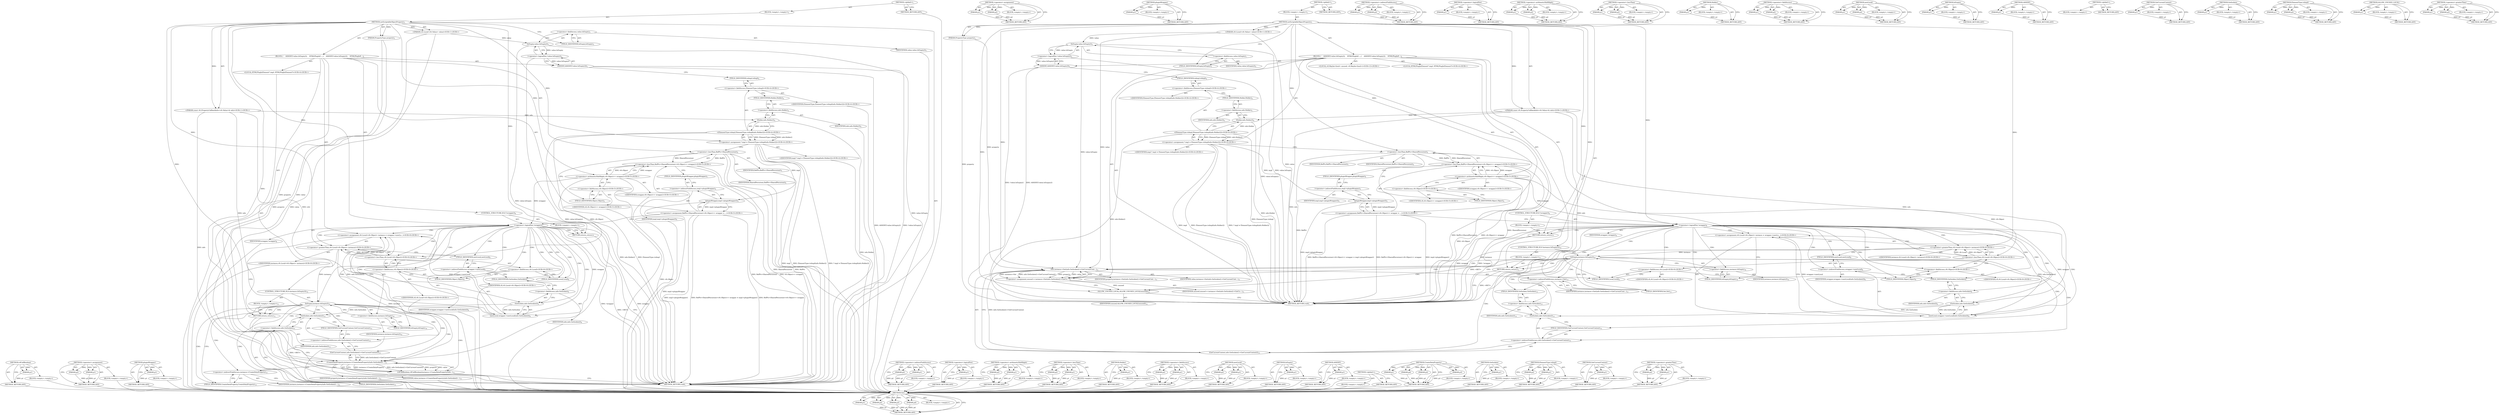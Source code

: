 digraph "&lt;operator&gt;.greaterThan" {
vulnerable_181 [label=<(METHOD,Set)>];
vulnerable_182 [label=<(PARAM,p1)>];
vulnerable_183 [label=<(PARAM,p2)>];
vulnerable_184 [label=<(PARAM,p3)>];
vulnerable_185 [label=<(PARAM,p4)>];
vulnerable_186 [label=<(BLOCK,&lt;empty&gt;,&lt;empty&gt;)>];
vulnerable_187 [label=<(METHOD_RETURN,ANY)>];
vulnerable_134 [label=<(METHOD,&lt;operator&gt;.assignment)>];
vulnerable_135 [label=<(PARAM,p1)>];
vulnerable_136 [label=<(PARAM,p2)>];
vulnerable_137 [label=<(BLOCK,&lt;empty&gt;,&lt;empty&gt;)>];
vulnerable_138 [label=<(METHOD_RETURN,ANY)>];
vulnerable_158 [label=<(METHOD,pluginWrapper)>];
vulnerable_159 [label=<(PARAM,p1)>];
vulnerable_160 [label=<(BLOCK,&lt;empty&gt;,&lt;empty&gt;)>];
vulnerable_161 [label=<(METHOD_RETURN,ANY)>];
vulnerable_6 [label=<(METHOD,&lt;global&gt;)<SUB>1</SUB>>];
vulnerable_7 [label=<(BLOCK,&lt;empty&gt;,&lt;empty&gt;)<SUB>1</SUB>>];
vulnerable_8 [label=<(METHOD,setScriptableObjectProperty)<SUB>1</SUB>>];
vulnerable_9 [label=<(PARAM,PropertyType property)<SUB>1</SUB>>];
vulnerable_10 [label="<(PARAM,v8::Local&lt;v8::Value&gt; value)<SUB>1</SUB>>"];
vulnerable_11 [label="<(PARAM,const v8::PropertyCallbackInfo&lt;v8::Value&gt;&amp; info)<SUB>1</SUB>>"];
vulnerable_12 [label=<(BLOCK,{
    ASSERT(!value.IsEmpty());
    HTMLPlugInE...,{
    ASSERT(!value.IsEmpty());
    HTMLPlugInE...)<SUB>2</SUB>>];
vulnerable_13 [label=<(ASSERT,ASSERT(!value.IsEmpty()))<SUB>3</SUB>>];
vulnerable_14 [label=<(&lt;operator&gt;.logicalNot,!value.IsEmpty())<SUB>3</SUB>>];
vulnerable_15 [label=<(IsEmpty,value.IsEmpty())<SUB>3</SUB>>];
vulnerable_16 [label=<(&lt;operator&gt;.fieldAccess,value.IsEmpty)<SUB>3</SUB>>];
vulnerable_17 [label=<(IDENTIFIER,value,value.IsEmpty())<SUB>3</SUB>>];
vulnerable_18 [label=<(FIELD_IDENTIFIER,IsEmpty,IsEmpty)<SUB>3</SUB>>];
vulnerable_19 [label="<(LOCAL,HTMLPlugInElement* impl: HTMLPlugInElement*)<SUB>4</SUB>>"];
vulnerable_20 [label="<(&lt;operator&gt;.assignment,* impl = ElementType::toImpl(info.Holder()))<SUB>4</SUB>>"];
vulnerable_21 [label="<(IDENTIFIER,impl,* impl = ElementType::toImpl(info.Holder()))<SUB>4</SUB>>"];
vulnerable_22 [label="<(ElementType.toImpl,ElementType::toImpl(info.Holder()))<SUB>4</SUB>>"];
vulnerable_23 [label="<(&lt;operator&gt;.fieldAccess,ElementType::toImpl)<SUB>4</SUB>>"];
vulnerable_24 [label="<(IDENTIFIER,ElementType,ElementType::toImpl(info.Holder()))<SUB>4</SUB>>"];
vulnerable_25 [label=<(FIELD_IDENTIFIER,toImpl,toImpl)<SUB>4</SUB>>];
vulnerable_26 [label=<(Holder,info.Holder())<SUB>4</SUB>>];
vulnerable_27 [label=<(&lt;operator&gt;.fieldAccess,info.Holder)<SUB>4</SUB>>];
vulnerable_28 [label=<(IDENTIFIER,info,info.Holder())<SUB>4</SUB>>];
vulnerable_29 [label=<(FIELD_IDENTIFIER,Holder,Holder)<SUB>4</SUB>>];
vulnerable_30 [label="<(&lt;operator&gt;.assignment,RefPtr&lt;SharedPersistent&lt;v8::Object&gt;&gt; wrapper = ...)<SUB>5</SUB>>"];
vulnerable_31 [label="<(&lt;operator&gt;.lessThan,RefPtr&lt;SharedPersistent&lt;v8::Object&gt;&gt; wrapper)<SUB>5</SUB>>"];
vulnerable_32 [label=<(&lt;operator&gt;.lessThan,RefPtr&lt;SharedPersistent)<SUB>5</SUB>>];
vulnerable_33 [label=<(IDENTIFIER,RefPtr,RefPtr&lt;SharedPersistent)<SUB>5</SUB>>];
vulnerable_34 [label=<(IDENTIFIER,SharedPersistent,RefPtr&lt;SharedPersistent)<SUB>5</SUB>>];
vulnerable_35 [label="<(&lt;operator&gt;.arithmeticShiftRight,v8::Object&gt;&gt; wrapper)<SUB>5</SUB>>"];
vulnerable_36 [label="<(&lt;operator&gt;.fieldAccess,v8::Object)<SUB>5</SUB>>"];
vulnerable_37 [label="<(IDENTIFIER,v8,v8::Object&gt;&gt; wrapper)<SUB>5</SUB>>"];
vulnerable_38 [label=<(FIELD_IDENTIFIER,Object,Object)<SUB>5</SUB>>];
vulnerable_39 [label="<(IDENTIFIER,wrapper,v8::Object&gt;&gt; wrapper)<SUB>5</SUB>>"];
vulnerable_40 [label=<(pluginWrapper,impl-&gt;pluginWrapper())<SUB>5</SUB>>];
vulnerable_41 [label=<(&lt;operator&gt;.indirectFieldAccess,impl-&gt;pluginWrapper)<SUB>5</SUB>>];
vulnerable_42 [label=<(IDENTIFIER,impl,impl-&gt;pluginWrapper())<SUB>5</SUB>>];
vulnerable_43 [label=<(FIELD_IDENTIFIER,pluginWrapper,pluginWrapper)<SUB>5</SUB>>];
vulnerable_44 [label=<(CONTROL_STRUCTURE,IF,if (!wrapper))<SUB>6</SUB>>];
vulnerable_45 [label=<(&lt;operator&gt;.logicalNot,!wrapper)<SUB>6</SUB>>];
vulnerable_46 [label=<(IDENTIFIER,wrapper,!wrapper)<SUB>6</SUB>>];
vulnerable_47 [label=<(BLOCK,&lt;empty&gt;,&lt;empty&gt;)<SUB>7</SUB>>];
vulnerable_48 [label=<(RETURN,return;,return;)<SUB>7</SUB>>];
vulnerable_49 [label="<(&lt;operator&gt;.assignment,v8::Local&lt;v8::Object&gt; instance = wrapper-&gt;newLo...)<SUB>9</SUB>>"];
vulnerable_50 [label="<(&lt;operator&gt;.greaterThan,v8::Local&lt;v8::Object&gt; instance)<SUB>9</SUB>>"];
vulnerable_51 [label="<(&lt;operator&gt;.lessThan,v8::Local&lt;v8::Object)<SUB>9</SUB>>"];
vulnerable_52 [label="<(&lt;operator&gt;.fieldAccess,v8::Local)<SUB>9</SUB>>"];
vulnerable_53 [label="<(IDENTIFIER,v8,v8::Local&lt;v8::Object)<SUB>9</SUB>>"];
vulnerable_54 [label=<(FIELD_IDENTIFIER,Local,Local)<SUB>9</SUB>>];
vulnerable_55 [label="<(&lt;operator&gt;.fieldAccess,v8::Object)<SUB>9</SUB>>"];
vulnerable_56 [label="<(IDENTIFIER,v8,v8::Local&lt;v8::Object)<SUB>9</SUB>>"];
vulnerable_57 [label=<(FIELD_IDENTIFIER,Object,Object)<SUB>9</SUB>>];
vulnerable_58 [label="<(IDENTIFIER,instance,v8::Local&lt;v8::Object&gt; instance)<SUB>9</SUB>>"];
vulnerable_59 [label=<(newLocal,wrapper-&gt;newLocal(info.GetIsolate()))<SUB>9</SUB>>];
vulnerable_60 [label=<(&lt;operator&gt;.indirectFieldAccess,wrapper-&gt;newLocal)<SUB>9</SUB>>];
vulnerable_61 [label=<(IDENTIFIER,wrapper,wrapper-&gt;newLocal(info.GetIsolate()))<SUB>9</SUB>>];
vulnerable_62 [label=<(FIELD_IDENTIFIER,newLocal,newLocal)<SUB>9</SUB>>];
vulnerable_63 [label=<(GetIsolate,info.GetIsolate())<SUB>9</SUB>>];
vulnerable_64 [label=<(&lt;operator&gt;.fieldAccess,info.GetIsolate)<SUB>9</SUB>>];
vulnerable_65 [label=<(IDENTIFIER,info,info.GetIsolate())<SUB>9</SUB>>];
vulnerable_66 [label=<(FIELD_IDENTIFIER,GetIsolate,GetIsolate)<SUB>9</SUB>>];
vulnerable_67 [label=<(CONTROL_STRUCTURE,IF,if (instance.IsEmpty()))<SUB>10</SUB>>];
vulnerable_68 [label=<(IsEmpty,instance.IsEmpty())<SUB>10</SUB>>];
vulnerable_69 [label=<(&lt;operator&gt;.fieldAccess,instance.IsEmpty)<SUB>10</SUB>>];
vulnerable_70 [label=<(IDENTIFIER,instance,instance.IsEmpty())<SUB>10</SUB>>];
vulnerable_71 [label=<(FIELD_IDENTIFIER,IsEmpty,IsEmpty)<SUB>10</SUB>>];
vulnerable_72 [label=<(BLOCK,&lt;empty&gt;,&lt;empty&gt;)<SUB>11</SUB>>];
vulnerable_73 [label=<(RETURN,return;,return;)<SUB>11</SUB>>];
vulnerable_74 [label="<(LOCAL,v8.Maybe&lt;bool&gt; unused: v8.Maybe&lt;bool&gt;)<SUB>13</SUB>>"];
vulnerable_75 [label=<(&lt;operator&gt;.assignment,unused = instance-&gt;Set(info.GetIsolate()-&gt;GetCu...)<SUB>13</SUB>>];
vulnerable_76 [label=<(IDENTIFIER,unused,unused = instance-&gt;Set(info.GetIsolate()-&gt;GetCu...)<SUB>13</SUB>>];
vulnerable_77 [label=<(Set,instance-&gt;Set(info.GetIsolate()-&gt;GetCurrentCont...)<SUB>13</SUB>>];
vulnerable_78 [label=<(&lt;operator&gt;.indirectFieldAccess,instance-&gt;Set)<SUB>13</SUB>>];
vulnerable_79 [label=<(IDENTIFIER,instance,instance-&gt;Set(info.GetIsolate()-&gt;GetCurrentCont...)<SUB>13</SUB>>];
vulnerable_80 [label=<(FIELD_IDENTIFIER,Set,Set)<SUB>13</SUB>>];
vulnerable_81 [label=<(GetCurrentContext,info.GetIsolate()-&gt;GetCurrentContext())<SUB>13</SUB>>];
vulnerable_82 [label=<(&lt;operator&gt;.indirectFieldAccess,info.GetIsolate()-&gt;GetCurrentContext)<SUB>13</SUB>>];
vulnerable_83 [label=<(GetIsolate,info.GetIsolate())<SUB>13</SUB>>];
vulnerable_84 [label=<(&lt;operator&gt;.fieldAccess,info.GetIsolate)<SUB>13</SUB>>];
vulnerable_85 [label=<(IDENTIFIER,info,info.GetIsolate())<SUB>13</SUB>>];
vulnerable_86 [label=<(FIELD_IDENTIFIER,GetIsolate,GetIsolate)<SUB>13</SUB>>];
vulnerable_87 [label=<(FIELD_IDENTIFIER,GetCurrentContext,GetCurrentContext)<SUB>13</SUB>>];
vulnerable_88 [label=<(IDENTIFIER,property,instance-&gt;Set(info.GetIsolate()-&gt;GetCurrentCont...)<SUB>13</SUB>>];
vulnerable_89 [label=<(IDENTIFIER,value,instance-&gt;Set(info.GetIsolate()-&gt;GetCurrentCont...)<SUB>13</SUB>>];
vulnerable_90 [label=<(ALLOW_UNUSED_LOCAL,ALLOW_UNUSED_LOCAL(unused))<SUB>14</SUB>>];
vulnerable_91 [label=<(IDENTIFIER,unused,ALLOW_UNUSED_LOCAL(unused))<SUB>14</SUB>>];
vulnerable_92 [label=<(METHOD_RETURN,void)<SUB>1</SUB>>];
vulnerable_94 [label=<(METHOD_RETURN,ANY)<SUB>1</SUB>>];
vulnerable_162 [label=<(METHOD,&lt;operator&gt;.indirectFieldAccess)>];
vulnerable_163 [label=<(PARAM,p1)>];
vulnerable_164 [label=<(PARAM,p2)>];
vulnerable_165 [label=<(BLOCK,&lt;empty&gt;,&lt;empty&gt;)>];
vulnerable_166 [label=<(METHOD_RETURN,ANY)>];
vulnerable_121 [label=<(METHOD,&lt;operator&gt;.logicalNot)>];
vulnerable_122 [label=<(PARAM,p1)>];
vulnerable_123 [label=<(BLOCK,&lt;empty&gt;,&lt;empty&gt;)>];
vulnerable_124 [label=<(METHOD_RETURN,ANY)>];
vulnerable_153 [label=<(METHOD,&lt;operator&gt;.arithmeticShiftRight)>];
vulnerable_154 [label=<(PARAM,p1)>];
vulnerable_155 [label=<(PARAM,p2)>];
vulnerable_156 [label=<(BLOCK,&lt;empty&gt;,&lt;empty&gt;)>];
vulnerable_157 [label=<(METHOD_RETURN,ANY)>];
vulnerable_148 [label=<(METHOD,&lt;operator&gt;.lessThan)>];
vulnerable_149 [label=<(PARAM,p1)>];
vulnerable_150 [label=<(PARAM,p2)>];
vulnerable_151 [label=<(BLOCK,&lt;empty&gt;,&lt;empty&gt;)>];
vulnerable_152 [label=<(METHOD_RETURN,ANY)>];
vulnerable_144 [label=<(METHOD,Holder)>];
vulnerable_145 [label=<(PARAM,p1)>];
vulnerable_146 [label=<(BLOCK,&lt;empty&gt;,&lt;empty&gt;)>];
vulnerable_147 [label=<(METHOD_RETURN,ANY)>];
vulnerable_129 [label=<(METHOD,&lt;operator&gt;.fieldAccess)>];
vulnerable_130 [label=<(PARAM,p1)>];
vulnerable_131 [label=<(PARAM,p2)>];
vulnerable_132 [label=<(BLOCK,&lt;empty&gt;,&lt;empty&gt;)>];
vulnerable_133 [label=<(METHOD_RETURN,ANY)>];
vulnerable_172 [label=<(METHOD,newLocal)>];
vulnerable_173 [label=<(PARAM,p1)>];
vulnerable_174 [label=<(PARAM,p2)>];
vulnerable_175 [label=<(BLOCK,&lt;empty&gt;,&lt;empty&gt;)>];
vulnerable_176 [label=<(METHOD_RETURN,ANY)>];
vulnerable_125 [label=<(METHOD,IsEmpty)>];
vulnerable_126 [label=<(PARAM,p1)>];
vulnerable_127 [label=<(BLOCK,&lt;empty&gt;,&lt;empty&gt;)>];
vulnerable_128 [label=<(METHOD_RETURN,ANY)>];
vulnerable_117 [label=<(METHOD,ASSERT)>];
vulnerable_118 [label=<(PARAM,p1)>];
vulnerable_119 [label=<(BLOCK,&lt;empty&gt;,&lt;empty&gt;)>];
vulnerable_120 [label=<(METHOD_RETURN,ANY)>];
vulnerable_111 [label=<(METHOD,&lt;global&gt;)<SUB>1</SUB>>];
vulnerable_112 [label=<(BLOCK,&lt;empty&gt;,&lt;empty&gt;)>];
vulnerable_113 [label=<(METHOD_RETURN,ANY)>];
vulnerable_188 [label=<(METHOD,GetCurrentContext)>];
vulnerable_189 [label=<(PARAM,p1)>];
vulnerable_190 [label=<(BLOCK,&lt;empty&gt;,&lt;empty&gt;)>];
vulnerable_191 [label=<(METHOD_RETURN,ANY)>];
vulnerable_177 [label=<(METHOD,GetIsolate)>];
vulnerable_178 [label=<(PARAM,p1)>];
vulnerable_179 [label=<(BLOCK,&lt;empty&gt;,&lt;empty&gt;)>];
vulnerable_180 [label=<(METHOD_RETURN,ANY)>];
vulnerable_139 [label=<(METHOD,ElementType.toImpl)>];
vulnerable_140 [label=<(PARAM,p1)>];
vulnerable_141 [label=<(PARAM,p2)>];
vulnerable_142 [label=<(BLOCK,&lt;empty&gt;,&lt;empty&gt;)>];
vulnerable_143 [label=<(METHOD_RETURN,ANY)>];
vulnerable_192 [label=<(METHOD,ALLOW_UNUSED_LOCAL)>];
vulnerable_193 [label=<(PARAM,p1)>];
vulnerable_194 [label=<(BLOCK,&lt;empty&gt;,&lt;empty&gt;)>];
vulnerable_195 [label=<(METHOD_RETURN,ANY)>];
vulnerable_167 [label=<(METHOD,&lt;operator&gt;.greaterThan)>];
vulnerable_168 [label=<(PARAM,p1)>];
vulnerable_169 [label=<(PARAM,p2)>];
vulnerable_170 [label=<(BLOCK,&lt;empty&gt;,&lt;empty&gt;)>];
vulnerable_171 [label=<(METHOD_RETURN,ANY)>];
fixed_175 [label=<(METHOD,v8CallBoolean)>];
fixed_176 [label=<(PARAM,p1)>];
fixed_177 [label=<(BLOCK,&lt;empty&gt;,&lt;empty&gt;)>];
fixed_178 [label=<(METHOD_RETURN,ANY)>];
fixed_128 [label=<(METHOD,&lt;operator&gt;.assignment)>];
fixed_129 [label=<(PARAM,p1)>];
fixed_130 [label=<(PARAM,p2)>];
fixed_131 [label=<(BLOCK,&lt;empty&gt;,&lt;empty&gt;)>];
fixed_132 [label=<(METHOD_RETURN,ANY)>];
fixed_152 [label=<(METHOD,pluginWrapper)>];
fixed_153 [label=<(PARAM,p1)>];
fixed_154 [label=<(BLOCK,&lt;empty&gt;,&lt;empty&gt;)>];
fixed_155 [label=<(METHOD_RETURN,ANY)>];
fixed_6 [label=<(METHOD,&lt;global&gt;)<SUB>1</SUB>>];
fixed_7 [label=<(BLOCK,&lt;empty&gt;,&lt;empty&gt;)<SUB>1</SUB>>];
fixed_8 [label=<(METHOD,setScriptableObjectProperty)<SUB>1</SUB>>];
fixed_9 [label=<(PARAM,PropertyType property)<SUB>1</SUB>>];
fixed_10 [label="<(PARAM,v8::Local&lt;v8::Value&gt; value)<SUB>1</SUB>>"];
fixed_11 [label="<(PARAM,const v8::PropertyCallbackInfo&lt;v8::Value&gt;&amp; info)<SUB>1</SUB>>"];
fixed_12 [label=<(BLOCK,{
    ASSERT(!value.IsEmpty());
    HTMLPlugInE...,{
    ASSERT(!value.IsEmpty());
    HTMLPlugInE...)<SUB>2</SUB>>];
fixed_13 [label=<(ASSERT,ASSERT(!value.IsEmpty()))<SUB>3</SUB>>];
fixed_14 [label=<(&lt;operator&gt;.logicalNot,!value.IsEmpty())<SUB>3</SUB>>];
fixed_15 [label=<(IsEmpty,value.IsEmpty())<SUB>3</SUB>>];
fixed_16 [label=<(&lt;operator&gt;.fieldAccess,value.IsEmpty)<SUB>3</SUB>>];
fixed_17 [label=<(IDENTIFIER,value,value.IsEmpty())<SUB>3</SUB>>];
fixed_18 [label=<(FIELD_IDENTIFIER,IsEmpty,IsEmpty)<SUB>3</SUB>>];
fixed_19 [label="<(LOCAL,HTMLPlugInElement* impl: HTMLPlugInElement*)<SUB>4</SUB>>"];
fixed_20 [label="<(&lt;operator&gt;.assignment,* impl = ElementType::toImpl(info.Holder()))<SUB>4</SUB>>"];
fixed_21 [label="<(IDENTIFIER,impl,* impl = ElementType::toImpl(info.Holder()))<SUB>4</SUB>>"];
fixed_22 [label="<(ElementType.toImpl,ElementType::toImpl(info.Holder()))<SUB>4</SUB>>"];
fixed_23 [label="<(&lt;operator&gt;.fieldAccess,ElementType::toImpl)<SUB>4</SUB>>"];
fixed_24 [label="<(IDENTIFIER,ElementType,ElementType::toImpl(info.Holder()))<SUB>4</SUB>>"];
fixed_25 [label=<(FIELD_IDENTIFIER,toImpl,toImpl)<SUB>4</SUB>>];
fixed_26 [label=<(Holder,info.Holder())<SUB>4</SUB>>];
fixed_27 [label=<(&lt;operator&gt;.fieldAccess,info.Holder)<SUB>4</SUB>>];
fixed_28 [label=<(IDENTIFIER,info,info.Holder())<SUB>4</SUB>>];
fixed_29 [label=<(FIELD_IDENTIFIER,Holder,Holder)<SUB>4</SUB>>];
fixed_30 [label="<(&lt;operator&gt;.assignment,RefPtr&lt;SharedPersistent&lt;v8::Object&gt;&gt; wrapper = ...)<SUB>5</SUB>>"];
fixed_31 [label="<(&lt;operator&gt;.lessThan,RefPtr&lt;SharedPersistent&lt;v8::Object&gt;&gt; wrapper)<SUB>5</SUB>>"];
fixed_32 [label=<(&lt;operator&gt;.lessThan,RefPtr&lt;SharedPersistent)<SUB>5</SUB>>];
fixed_33 [label=<(IDENTIFIER,RefPtr,RefPtr&lt;SharedPersistent)<SUB>5</SUB>>];
fixed_34 [label=<(IDENTIFIER,SharedPersistent,RefPtr&lt;SharedPersistent)<SUB>5</SUB>>];
fixed_35 [label="<(&lt;operator&gt;.arithmeticShiftRight,v8::Object&gt;&gt; wrapper)<SUB>5</SUB>>"];
fixed_36 [label="<(&lt;operator&gt;.fieldAccess,v8::Object)<SUB>5</SUB>>"];
fixed_37 [label="<(IDENTIFIER,v8,v8::Object&gt;&gt; wrapper)<SUB>5</SUB>>"];
fixed_38 [label=<(FIELD_IDENTIFIER,Object,Object)<SUB>5</SUB>>];
fixed_39 [label="<(IDENTIFIER,wrapper,v8::Object&gt;&gt; wrapper)<SUB>5</SUB>>"];
fixed_40 [label=<(pluginWrapper,impl-&gt;pluginWrapper())<SUB>5</SUB>>];
fixed_41 [label=<(&lt;operator&gt;.indirectFieldAccess,impl-&gt;pluginWrapper)<SUB>5</SUB>>];
fixed_42 [label=<(IDENTIFIER,impl,impl-&gt;pluginWrapper())<SUB>5</SUB>>];
fixed_43 [label=<(FIELD_IDENTIFIER,pluginWrapper,pluginWrapper)<SUB>5</SUB>>];
fixed_44 [label=<(CONTROL_STRUCTURE,IF,if (!wrapper))<SUB>6</SUB>>];
fixed_45 [label=<(&lt;operator&gt;.logicalNot,!wrapper)<SUB>6</SUB>>];
fixed_46 [label=<(IDENTIFIER,wrapper,!wrapper)<SUB>6</SUB>>];
fixed_47 [label=<(BLOCK,&lt;empty&gt;,&lt;empty&gt;)<SUB>7</SUB>>];
fixed_48 [label=<(RETURN,return;,return;)<SUB>7</SUB>>];
fixed_49 [label="<(&lt;operator&gt;.assignment,v8::Local&lt;v8::Object&gt; instance = wrapper-&gt;newLo...)<SUB>9</SUB>>"];
fixed_50 [label="<(&lt;operator&gt;.greaterThan,v8::Local&lt;v8::Object&gt; instance)<SUB>9</SUB>>"];
fixed_51 [label="<(&lt;operator&gt;.lessThan,v8::Local&lt;v8::Object)<SUB>9</SUB>>"];
fixed_52 [label="<(&lt;operator&gt;.fieldAccess,v8::Local)<SUB>9</SUB>>"];
fixed_53 [label="<(IDENTIFIER,v8,v8::Local&lt;v8::Object)<SUB>9</SUB>>"];
fixed_54 [label=<(FIELD_IDENTIFIER,Local,Local)<SUB>9</SUB>>];
fixed_55 [label="<(&lt;operator&gt;.fieldAccess,v8::Object)<SUB>9</SUB>>"];
fixed_56 [label="<(IDENTIFIER,v8,v8::Local&lt;v8::Object)<SUB>9</SUB>>"];
fixed_57 [label=<(FIELD_IDENTIFIER,Object,Object)<SUB>9</SUB>>];
fixed_58 [label="<(IDENTIFIER,instance,v8::Local&lt;v8::Object&gt; instance)<SUB>9</SUB>>"];
fixed_59 [label=<(newLocal,wrapper-&gt;newLocal(info.GetIsolate()))<SUB>9</SUB>>];
fixed_60 [label=<(&lt;operator&gt;.indirectFieldAccess,wrapper-&gt;newLocal)<SUB>9</SUB>>];
fixed_61 [label=<(IDENTIFIER,wrapper,wrapper-&gt;newLocal(info.GetIsolate()))<SUB>9</SUB>>];
fixed_62 [label=<(FIELD_IDENTIFIER,newLocal,newLocal)<SUB>9</SUB>>];
fixed_63 [label=<(GetIsolate,info.GetIsolate())<SUB>9</SUB>>];
fixed_64 [label=<(&lt;operator&gt;.fieldAccess,info.GetIsolate)<SUB>9</SUB>>];
fixed_65 [label=<(IDENTIFIER,info,info.GetIsolate())<SUB>9</SUB>>];
fixed_66 [label=<(FIELD_IDENTIFIER,GetIsolate,GetIsolate)<SUB>9</SUB>>];
fixed_67 [label=<(CONTROL_STRUCTURE,IF,if (instance.IsEmpty()))<SUB>10</SUB>>];
fixed_68 [label=<(IsEmpty,instance.IsEmpty())<SUB>10</SUB>>];
fixed_69 [label=<(&lt;operator&gt;.fieldAccess,instance.IsEmpty)<SUB>10</SUB>>];
fixed_70 [label=<(IDENTIFIER,instance,instance.IsEmpty())<SUB>10</SUB>>];
fixed_71 [label=<(FIELD_IDENTIFIER,IsEmpty,IsEmpty)<SUB>10</SUB>>];
fixed_72 [label=<(BLOCK,&lt;empty&gt;,&lt;empty&gt;)<SUB>11</SUB>>];
fixed_73 [label=<(RETURN,return;,return;)<SUB>11</SUB>>];
fixed_74 [label=<(v8CallBoolean,v8CallBoolean(instance-&gt;CreateDataProperty(info...)<SUB>13</SUB>>];
fixed_75 [label=<(CreateDataProperty,instance-&gt;CreateDataProperty(info.GetIsolate()-...)<SUB>13</SUB>>];
fixed_76 [label=<(&lt;operator&gt;.indirectFieldAccess,instance-&gt;CreateDataProperty)<SUB>13</SUB>>];
fixed_77 [label=<(IDENTIFIER,instance,instance-&gt;CreateDataProperty(info.GetIsolate()-...)<SUB>13</SUB>>];
fixed_78 [label=<(FIELD_IDENTIFIER,CreateDataProperty,CreateDataProperty)<SUB>13</SUB>>];
fixed_79 [label=<(GetCurrentContext,info.GetIsolate()-&gt;GetCurrentContext())<SUB>13</SUB>>];
fixed_80 [label=<(&lt;operator&gt;.indirectFieldAccess,info.GetIsolate()-&gt;GetCurrentContext)<SUB>13</SUB>>];
fixed_81 [label=<(GetIsolate,info.GetIsolate())<SUB>13</SUB>>];
fixed_82 [label=<(&lt;operator&gt;.fieldAccess,info.GetIsolate)<SUB>13</SUB>>];
fixed_83 [label=<(IDENTIFIER,info,info.GetIsolate())<SUB>13</SUB>>];
fixed_84 [label=<(FIELD_IDENTIFIER,GetIsolate,GetIsolate)<SUB>13</SUB>>];
fixed_85 [label=<(FIELD_IDENTIFIER,GetCurrentContext,GetCurrentContext)<SUB>13</SUB>>];
fixed_86 [label=<(IDENTIFIER,property,instance-&gt;CreateDataProperty(info.GetIsolate()-...)<SUB>13</SUB>>];
fixed_87 [label=<(IDENTIFIER,value,instance-&gt;CreateDataProperty(info.GetIsolate()-...)<SUB>13</SUB>>];
fixed_88 [label=<(METHOD_RETURN,void)<SUB>1</SUB>>];
fixed_90 [label=<(METHOD_RETURN,ANY)<SUB>1</SUB>>];
fixed_156 [label=<(METHOD,&lt;operator&gt;.indirectFieldAccess)>];
fixed_157 [label=<(PARAM,p1)>];
fixed_158 [label=<(PARAM,p2)>];
fixed_159 [label=<(BLOCK,&lt;empty&gt;,&lt;empty&gt;)>];
fixed_160 [label=<(METHOD_RETURN,ANY)>];
fixed_115 [label=<(METHOD,&lt;operator&gt;.logicalNot)>];
fixed_116 [label=<(PARAM,p1)>];
fixed_117 [label=<(BLOCK,&lt;empty&gt;,&lt;empty&gt;)>];
fixed_118 [label=<(METHOD_RETURN,ANY)>];
fixed_147 [label=<(METHOD,&lt;operator&gt;.arithmeticShiftRight)>];
fixed_148 [label=<(PARAM,p1)>];
fixed_149 [label=<(PARAM,p2)>];
fixed_150 [label=<(BLOCK,&lt;empty&gt;,&lt;empty&gt;)>];
fixed_151 [label=<(METHOD_RETURN,ANY)>];
fixed_142 [label=<(METHOD,&lt;operator&gt;.lessThan)>];
fixed_143 [label=<(PARAM,p1)>];
fixed_144 [label=<(PARAM,p2)>];
fixed_145 [label=<(BLOCK,&lt;empty&gt;,&lt;empty&gt;)>];
fixed_146 [label=<(METHOD_RETURN,ANY)>];
fixed_138 [label=<(METHOD,Holder)>];
fixed_139 [label=<(PARAM,p1)>];
fixed_140 [label=<(BLOCK,&lt;empty&gt;,&lt;empty&gt;)>];
fixed_141 [label=<(METHOD_RETURN,ANY)>];
fixed_123 [label=<(METHOD,&lt;operator&gt;.fieldAccess)>];
fixed_124 [label=<(PARAM,p1)>];
fixed_125 [label=<(PARAM,p2)>];
fixed_126 [label=<(BLOCK,&lt;empty&gt;,&lt;empty&gt;)>];
fixed_127 [label=<(METHOD_RETURN,ANY)>];
fixed_166 [label=<(METHOD,newLocal)>];
fixed_167 [label=<(PARAM,p1)>];
fixed_168 [label=<(PARAM,p2)>];
fixed_169 [label=<(BLOCK,&lt;empty&gt;,&lt;empty&gt;)>];
fixed_170 [label=<(METHOD_RETURN,ANY)>];
fixed_119 [label=<(METHOD,IsEmpty)>];
fixed_120 [label=<(PARAM,p1)>];
fixed_121 [label=<(BLOCK,&lt;empty&gt;,&lt;empty&gt;)>];
fixed_122 [label=<(METHOD_RETURN,ANY)>];
fixed_111 [label=<(METHOD,ASSERT)>];
fixed_112 [label=<(PARAM,p1)>];
fixed_113 [label=<(BLOCK,&lt;empty&gt;,&lt;empty&gt;)>];
fixed_114 [label=<(METHOD_RETURN,ANY)>];
fixed_105 [label=<(METHOD,&lt;global&gt;)<SUB>1</SUB>>];
fixed_106 [label=<(BLOCK,&lt;empty&gt;,&lt;empty&gt;)>];
fixed_107 [label=<(METHOD_RETURN,ANY)>];
fixed_179 [label=<(METHOD,CreateDataProperty)>];
fixed_180 [label=<(PARAM,p1)>];
fixed_181 [label=<(PARAM,p2)>];
fixed_182 [label=<(PARAM,p3)>];
fixed_183 [label=<(PARAM,p4)>];
fixed_184 [label=<(BLOCK,&lt;empty&gt;,&lt;empty&gt;)>];
fixed_185 [label=<(METHOD_RETURN,ANY)>];
fixed_171 [label=<(METHOD,GetIsolate)>];
fixed_172 [label=<(PARAM,p1)>];
fixed_173 [label=<(BLOCK,&lt;empty&gt;,&lt;empty&gt;)>];
fixed_174 [label=<(METHOD_RETURN,ANY)>];
fixed_133 [label=<(METHOD,ElementType.toImpl)>];
fixed_134 [label=<(PARAM,p1)>];
fixed_135 [label=<(PARAM,p2)>];
fixed_136 [label=<(BLOCK,&lt;empty&gt;,&lt;empty&gt;)>];
fixed_137 [label=<(METHOD_RETURN,ANY)>];
fixed_186 [label=<(METHOD,GetCurrentContext)>];
fixed_187 [label=<(PARAM,p1)>];
fixed_188 [label=<(BLOCK,&lt;empty&gt;,&lt;empty&gt;)>];
fixed_189 [label=<(METHOD_RETURN,ANY)>];
fixed_161 [label=<(METHOD,&lt;operator&gt;.greaterThan)>];
fixed_162 [label=<(PARAM,p1)>];
fixed_163 [label=<(PARAM,p2)>];
fixed_164 [label=<(BLOCK,&lt;empty&gt;,&lt;empty&gt;)>];
fixed_165 [label=<(METHOD_RETURN,ANY)>];
vulnerable_181 -> vulnerable_182  [key=0, label="AST: "];
vulnerable_181 -> vulnerable_182  [key=1, label="DDG: "];
vulnerable_181 -> vulnerable_186  [key=0, label="AST: "];
vulnerable_181 -> vulnerable_183  [key=0, label="AST: "];
vulnerable_181 -> vulnerable_183  [key=1, label="DDG: "];
vulnerable_181 -> vulnerable_187  [key=0, label="AST: "];
vulnerable_181 -> vulnerable_187  [key=1, label="CFG: "];
vulnerable_181 -> vulnerable_184  [key=0, label="AST: "];
vulnerable_181 -> vulnerable_184  [key=1, label="DDG: "];
vulnerable_181 -> vulnerable_185  [key=0, label="AST: "];
vulnerable_181 -> vulnerable_185  [key=1, label="DDG: "];
vulnerable_182 -> vulnerable_187  [key=0, label="DDG: p1"];
vulnerable_183 -> vulnerable_187  [key=0, label="DDG: p2"];
vulnerable_184 -> vulnerable_187  [key=0, label="DDG: p3"];
vulnerable_185 -> vulnerable_187  [key=0, label="DDG: p4"];
vulnerable_134 -> vulnerable_135  [key=0, label="AST: "];
vulnerable_134 -> vulnerable_135  [key=1, label="DDG: "];
vulnerable_134 -> vulnerable_137  [key=0, label="AST: "];
vulnerable_134 -> vulnerable_136  [key=0, label="AST: "];
vulnerable_134 -> vulnerable_136  [key=1, label="DDG: "];
vulnerable_134 -> vulnerable_138  [key=0, label="AST: "];
vulnerable_134 -> vulnerable_138  [key=1, label="CFG: "];
vulnerable_135 -> vulnerable_138  [key=0, label="DDG: p1"];
vulnerable_136 -> vulnerable_138  [key=0, label="DDG: p2"];
vulnerable_158 -> vulnerable_159  [key=0, label="AST: "];
vulnerable_158 -> vulnerable_159  [key=1, label="DDG: "];
vulnerable_158 -> vulnerable_160  [key=0, label="AST: "];
vulnerable_158 -> vulnerable_161  [key=0, label="AST: "];
vulnerable_158 -> vulnerable_161  [key=1, label="CFG: "];
vulnerable_159 -> vulnerable_161  [key=0, label="DDG: p1"];
vulnerable_6 -> vulnerable_7  [key=0, label="AST: "];
vulnerable_6 -> vulnerable_94  [key=0, label="AST: "];
vulnerable_6 -> vulnerable_94  [key=1, label="CFG: "];
vulnerable_7 -> vulnerable_8  [key=0, label="AST: "];
vulnerable_8 -> vulnerable_9  [key=0, label="AST: "];
vulnerable_8 -> vulnerable_9  [key=1, label="DDG: "];
vulnerable_8 -> vulnerable_10  [key=0, label="AST: "];
vulnerable_8 -> vulnerable_10  [key=1, label="DDG: "];
vulnerable_8 -> vulnerable_11  [key=0, label="AST: "];
vulnerable_8 -> vulnerable_11  [key=1, label="DDG: "];
vulnerable_8 -> vulnerable_12  [key=0, label="AST: "];
vulnerable_8 -> vulnerable_92  [key=0, label="AST: "];
vulnerable_8 -> vulnerable_18  [key=0, label="CFG: "];
vulnerable_8 -> vulnerable_90  [key=0, label="DDG: "];
vulnerable_8 -> vulnerable_45  [key=0, label="DDG: "];
vulnerable_8 -> vulnerable_48  [key=0, label="DDG: "];
vulnerable_8 -> vulnerable_50  [key=0, label="DDG: "];
vulnerable_8 -> vulnerable_73  [key=0, label="DDG: "];
vulnerable_8 -> vulnerable_77  [key=0, label="DDG: "];
vulnerable_8 -> vulnerable_32  [key=0, label="DDG: "];
vulnerable_8 -> vulnerable_35  [key=0, label="DDG: "];
vulnerable_9 -> vulnerable_92  [key=0, label="DDG: property"];
vulnerable_9 -> vulnerable_77  [key=0, label="DDG: property"];
vulnerable_10 -> vulnerable_92  [key=0, label="DDG: value"];
vulnerable_10 -> vulnerable_77  [key=0, label="DDG: value"];
vulnerable_10 -> vulnerable_15  [key=0, label="DDG: value"];
vulnerable_11 -> vulnerable_92  [key=0, label="DDG: info"];
vulnerable_11 -> vulnerable_26  [key=0, label="DDG: info"];
vulnerable_11 -> vulnerable_63  [key=0, label="DDG: info"];
vulnerable_11 -> vulnerable_83  [key=0, label="DDG: info"];
vulnerable_12 -> vulnerable_13  [key=0, label="AST: "];
vulnerable_12 -> vulnerable_19  [key=0, label="AST: "];
vulnerable_12 -> vulnerable_20  [key=0, label="AST: "];
vulnerable_12 -> vulnerable_30  [key=0, label="AST: "];
vulnerable_12 -> vulnerable_44  [key=0, label="AST: "];
vulnerable_12 -> vulnerable_49  [key=0, label="AST: "];
vulnerable_12 -> vulnerable_67  [key=0, label="AST: "];
vulnerable_12 -> vulnerable_74  [key=0, label="AST: "];
vulnerable_12 -> vulnerable_75  [key=0, label="AST: "];
vulnerable_12 -> vulnerable_90  [key=0, label="AST: "];
vulnerable_13 -> vulnerable_14  [key=0, label="AST: "];
vulnerable_13 -> vulnerable_25  [key=0, label="CFG: "];
vulnerable_13 -> vulnerable_92  [key=0, label="DDG: !value.IsEmpty()"];
vulnerable_13 -> vulnerable_92  [key=1, label="DDG: ASSERT(!value.IsEmpty())"];
vulnerable_14 -> vulnerable_15  [key=0, label="AST: "];
vulnerable_14 -> vulnerable_13  [key=0, label="CFG: "];
vulnerable_14 -> vulnerable_13  [key=1, label="DDG: value.IsEmpty()"];
vulnerable_14 -> vulnerable_92  [key=0, label="DDG: value.IsEmpty()"];
vulnerable_15 -> vulnerable_16  [key=0, label="AST: "];
vulnerable_15 -> vulnerable_14  [key=0, label="CFG: "];
vulnerable_15 -> vulnerable_14  [key=1, label="DDG: value.IsEmpty"];
vulnerable_15 -> vulnerable_92  [key=0, label="DDG: value.IsEmpty"];
vulnerable_15 -> vulnerable_77  [key=0, label="DDG: value.IsEmpty"];
vulnerable_16 -> vulnerable_17  [key=0, label="AST: "];
vulnerable_16 -> vulnerable_18  [key=0, label="AST: "];
vulnerable_16 -> vulnerable_15  [key=0, label="CFG: "];
vulnerable_18 -> vulnerable_16  [key=0, label="CFG: "];
vulnerable_20 -> vulnerable_21  [key=0, label="AST: "];
vulnerable_20 -> vulnerable_22  [key=0, label="AST: "];
vulnerable_20 -> vulnerable_32  [key=0, label="CFG: "];
vulnerable_20 -> vulnerable_92  [key=0, label="DDG: impl"];
vulnerable_20 -> vulnerable_92  [key=1, label="DDG: ElementType::toImpl(info.Holder())"];
vulnerable_20 -> vulnerable_92  [key=2, label="DDG: * impl = ElementType::toImpl(info.Holder())"];
vulnerable_20 -> vulnerable_40  [key=0, label="DDG: impl"];
vulnerable_22 -> vulnerable_23  [key=0, label="AST: "];
vulnerable_22 -> vulnerable_26  [key=0, label="AST: "];
vulnerable_22 -> vulnerable_20  [key=0, label="CFG: "];
vulnerable_22 -> vulnerable_20  [key=1, label="DDG: ElementType::toImpl"];
vulnerable_22 -> vulnerable_20  [key=2, label="DDG: info.Holder()"];
vulnerable_22 -> vulnerable_92  [key=0, label="DDG: ElementType::toImpl"];
vulnerable_22 -> vulnerable_92  [key=1, label="DDG: info.Holder()"];
vulnerable_23 -> vulnerable_24  [key=0, label="AST: "];
vulnerable_23 -> vulnerable_25  [key=0, label="AST: "];
vulnerable_23 -> vulnerable_29  [key=0, label="CFG: "];
vulnerable_25 -> vulnerable_23  [key=0, label="CFG: "];
vulnerable_26 -> vulnerable_27  [key=0, label="AST: "];
vulnerable_26 -> vulnerable_22  [key=0, label="CFG: "];
vulnerable_26 -> vulnerable_22  [key=1, label="DDG: info.Holder"];
vulnerable_26 -> vulnerable_92  [key=0, label="DDG: info.Holder"];
vulnerable_27 -> vulnerable_28  [key=0, label="AST: "];
vulnerable_27 -> vulnerable_29  [key=0, label="AST: "];
vulnerable_27 -> vulnerable_26  [key=0, label="CFG: "];
vulnerable_29 -> vulnerable_27  [key=0, label="CFG: "];
vulnerable_30 -> vulnerable_31  [key=0, label="AST: "];
vulnerable_30 -> vulnerable_40  [key=0, label="AST: "];
vulnerable_30 -> vulnerable_45  [key=0, label="CFG: "];
vulnerable_30 -> vulnerable_92  [key=0, label="DDG: RefPtr&lt;SharedPersistent&lt;v8::Object&gt;&gt; wrapper"];
vulnerable_30 -> vulnerable_92  [key=1, label="DDG: impl-&gt;pluginWrapper()"];
vulnerable_30 -> vulnerable_92  [key=2, label="DDG: RefPtr&lt;SharedPersistent&lt;v8::Object&gt;&gt; wrapper = impl-&gt;pluginWrapper()"];
vulnerable_31 -> vulnerable_32  [key=0, label="AST: "];
vulnerable_31 -> vulnerable_35  [key=0, label="AST: "];
vulnerable_31 -> vulnerable_43  [key=0, label="CFG: "];
vulnerable_31 -> vulnerable_92  [key=0, label="DDG: RefPtr&lt;SharedPersistent"];
vulnerable_31 -> vulnerable_92  [key=1, label="DDG: v8::Object&gt;&gt; wrapper"];
vulnerable_32 -> vulnerable_33  [key=0, label="AST: "];
vulnerable_32 -> vulnerable_34  [key=0, label="AST: "];
vulnerable_32 -> vulnerable_38  [key=0, label="CFG: "];
vulnerable_32 -> vulnerable_92  [key=0, label="DDG: SharedPersistent"];
vulnerable_32 -> vulnerable_92  [key=1, label="DDG: RefPtr"];
vulnerable_32 -> vulnerable_31  [key=0, label="DDG: RefPtr"];
vulnerable_32 -> vulnerable_31  [key=1, label="DDG: SharedPersistent"];
vulnerable_35 -> vulnerable_36  [key=0, label="AST: "];
vulnerable_35 -> vulnerable_39  [key=0, label="AST: "];
vulnerable_35 -> vulnerable_31  [key=0, label="CFG: "];
vulnerable_35 -> vulnerable_31  [key=1, label="DDG: v8::Object"];
vulnerable_35 -> vulnerable_31  [key=2, label="DDG: wrapper"];
vulnerable_35 -> vulnerable_92  [key=0, label="DDG: v8::Object"];
vulnerable_35 -> vulnerable_45  [key=0, label="DDG: wrapper"];
vulnerable_35 -> vulnerable_51  [key=0, label="DDG: v8::Object"];
vulnerable_36 -> vulnerable_37  [key=0, label="AST: "];
vulnerable_36 -> vulnerable_38  [key=0, label="AST: "];
vulnerable_36 -> vulnerable_35  [key=0, label="CFG: "];
vulnerable_38 -> vulnerable_36  [key=0, label="CFG: "];
vulnerable_40 -> vulnerable_41  [key=0, label="AST: "];
vulnerable_40 -> vulnerable_30  [key=0, label="CFG: "];
vulnerable_40 -> vulnerable_30  [key=1, label="DDG: impl-&gt;pluginWrapper"];
vulnerable_40 -> vulnerable_92  [key=0, label="DDG: impl-&gt;pluginWrapper"];
vulnerable_41 -> vulnerable_42  [key=0, label="AST: "];
vulnerable_41 -> vulnerable_43  [key=0, label="AST: "];
vulnerable_41 -> vulnerable_40  [key=0, label="CFG: "];
vulnerable_43 -> vulnerable_41  [key=0, label="CFG: "];
vulnerable_44 -> vulnerable_45  [key=0, label="AST: "];
vulnerable_44 -> vulnerable_47  [key=0, label="AST: "];
vulnerable_45 -> vulnerable_46  [key=0, label="AST: "];
vulnerable_45 -> vulnerable_48  [key=0, label="CFG: "];
vulnerable_45 -> vulnerable_48  [key=1, label="CDG: "];
vulnerable_45 -> vulnerable_54  [key=0, label="CFG: "];
vulnerable_45 -> vulnerable_54  [key=1, label="CDG: "];
vulnerable_45 -> vulnerable_92  [key=0, label="DDG: wrapper"];
vulnerable_45 -> vulnerable_92  [key=1, label="DDG: !wrapper"];
vulnerable_45 -> vulnerable_59  [key=0, label="DDG: wrapper"];
vulnerable_45 -> vulnerable_59  [key=1, label="CDG: "];
vulnerable_45 -> vulnerable_68  [key=0, label="CDG: "];
vulnerable_45 -> vulnerable_49  [key=0, label="CDG: "];
vulnerable_45 -> vulnerable_60  [key=0, label="CDG: "];
vulnerable_45 -> vulnerable_64  [key=0, label="CDG: "];
vulnerable_45 -> vulnerable_51  [key=0, label="CDG: "];
vulnerable_45 -> vulnerable_57  [key=0, label="CDG: "];
vulnerable_45 -> vulnerable_66  [key=0, label="CDG: "];
vulnerable_45 -> vulnerable_71  [key=0, label="CDG: "];
vulnerable_45 -> vulnerable_52  [key=0, label="CDG: "];
vulnerable_45 -> vulnerable_69  [key=0, label="CDG: "];
vulnerable_45 -> vulnerable_63  [key=0, label="CDG: "];
vulnerable_45 -> vulnerable_50  [key=0, label="CDG: "];
vulnerable_45 -> vulnerable_55  [key=0, label="CDG: "];
vulnerable_45 -> vulnerable_62  [key=0, label="CDG: "];
vulnerable_47 -> vulnerable_48  [key=0, label="AST: "];
vulnerable_48 -> vulnerable_92  [key=0, label="CFG: "];
vulnerable_48 -> vulnerable_92  [key=1, label="DDG: &lt;RET&gt;"];
vulnerable_49 -> vulnerable_50  [key=0, label="AST: "];
vulnerable_49 -> vulnerable_59  [key=0, label="AST: "];
vulnerable_49 -> vulnerable_71  [key=0, label="CFG: "];
vulnerable_50 -> vulnerable_51  [key=0, label="AST: "];
vulnerable_50 -> vulnerable_58  [key=0, label="AST: "];
vulnerable_50 -> vulnerable_62  [key=0, label="CFG: "];
vulnerable_50 -> vulnerable_68  [key=0, label="DDG: instance"];
vulnerable_50 -> vulnerable_77  [key=0, label="DDG: instance"];
vulnerable_51 -> vulnerable_52  [key=0, label="AST: "];
vulnerable_51 -> vulnerable_55  [key=0, label="AST: "];
vulnerable_51 -> vulnerable_50  [key=0, label="CFG: "];
vulnerable_51 -> vulnerable_50  [key=1, label="DDG: v8::Local"];
vulnerable_51 -> vulnerable_50  [key=2, label="DDG: v8::Object"];
vulnerable_52 -> vulnerable_53  [key=0, label="AST: "];
vulnerable_52 -> vulnerable_54  [key=0, label="AST: "];
vulnerable_52 -> vulnerable_57  [key=0, label="CFG: "];
vulnerable_54 -> vulnerable_52  [key=0, label="CFG: "];
vulnerable_55 -> vulnerable_56  [key=0, label="AST: "];
vulnerable_55 -> vulnerable_57  [key=0, label="AST: "];
vulnerable_55 -> vulnerable_51  [key=0, label="CFG: "];
vulnerable_57 -> vulnerable_55  [key=0, label="CFG: "];
vulnerable_59 -> vulnerable_60  [key=0, label="AST: "];
vulnerable_59 -> vulnerable_63  [key=0, label="AST: "];
vulnerable_59 -> vulnerable_49  [key=0, label="CFG: "];
vulnerable_59 -> vulnerable_49  [key=1, label="DDG: wrapper-&gt;newLocal"];
vulnerable_59 -> vulnerable_49  [key=2, label="DDG: info.GetIsolate()"];
vulnerable_60 -> vulnerable_61  [key=0, label="AST: "];
vulnerable_60 -> vulnerable_62  [key=0, label="AST: "];
vulnerable_60 -> vulnerable_66  [key=0, label="CFG: "];
vulnerable_62 -> vulnerable_60  [key=0, label="CFG: "];
vulnerable_63 -> vulnerable_64  [key=0, label="AST: "];
vulnerable_63 -> vulnerable_59  [key=0, label="CFG: "];
vulnerable_63 -> vulnerable_59  [key=1, label="DDG: info.GetIsolate"];
vulnerable_63 -> vulnerable_83  [key=0, label="DDG: info.GetIsolate"];
vulnerable_64 -> vulnerable_65  [key=0, label="AST: "];
vulnerable_64 -> vulnerable_66  [key=0, label="AST: "];
vulnerable_64 -> vulnerable_63  [key=0, label="CFG: "];
vulnerable_66 -> vulnerable_64  [key=0, label="CFG: "];
vulnerable_67 -> vulnerable_68  [key=0, label="AST: "];
vulnerable_67 -> vulnerable_72  [key=0, label="AST: "];
vulnerable_68 -> vulnerable_69  [key=0, label="AST: "];
vulnerable_68 -> vulnerable_73  [key=0, label="CFG: "];
vulnerable_68 -> vulnerable_73  [key=1, label="CDG: "];
vulnerable_68 -> vulnerable_80  [key=0, label="CFG: "];
vulnerable_68 -> vulnerable_80  [key=1, label="CDG: "];
vulnerable_68 -> vulnerable_77  [key=0, label="CDG: "];
vulnerable_68 -> vulnerable_83  [key=0, label="CDG: "];
vulnerable_68 -> vulnerable_75  [key=0, label="CDG: "];
vulnerable_68 -> vulnerable_81  [key=0, label="CDG: "];
vulnerable_68 -> vulnerable_84  [key=0, label="CDG: "];
vulnerable_68 -> vulnerable_87  [key=0, label="CDG: "];
vulnerable_68 -> vulnerable_82  [key=0, label="CDG: "];
vulnerable_68 -> vulnerable_90  [key=0, label="CDG: "];
vulnerable_68 -> vulnerable_78  [key=0, label="CDG: "];
vulnerable_68 -> vulnerable_86  [key=0, label="CDG: "];
vulnerable_69 -> vulnerable_70  [key=0, label="AST: "];
vulnerable_69 -> vulnerable_71  [key=0, label="AST: "];
vulnerable_69 -> vulnerable_68  [key=0, label="CFG: "];
vulnerable_71 -> vulnerable_69  [key=0, label="CFG: "];
vulnerable_72 -> vulnerable_73  [key=0, label="AST: "];
vulnerable_73 -> vulnerable_92  [key=0, label="CFG: "];
vulnerable_73 -> vulnerable_92  [key=1, label="DDG: &lt;RET&gt;"];
vulnerable_75 -> vulnerable_76  [key=0, label="AST: "];
vulnerable_75 -> vulnerable_77  [key=0, label="AST: "];
vulnerable_75 -> vulnerable_90  [key=0, label="CFG: "];
vulnerable_75 -> vulnerable_90  [key=1, label="DDG: unused"];
vulnerable_77 -> vulnerable_78  [key=0, label="AST: "];
vulnerable_77 -> vulnerable_81  [key=0, label="AST: "];
vulnerable_77 -> vulnerable_88  [key=0, label="AST: "];
vulnerable_77 -> vulnerable_89  [key=0, label="AST: "];
vulnerable_77 -> vulnerable_75  [key=0, label="CFG: "];
vulnerable_77 -> vulnerable_75  [key=1, label="DDG: instance-&gt;Set"];
vulnerable_77 -> vulnerable_75  [key=2, label="DDG: info.GetIsolate()-&gt;GetCurrentContext()"];
vulnerable_77 -> vulnerable_75  [key=3, label="DDG: property"];
vulnerable_77 -> vulnerable_75  [key=4, label="DDG: value"];
vulnerable_78 -> vulnerable_79  [key=0, label="AST: "];
vulnerable_78 -> vulnerable_80  [key=0, label="AST: "];
vulnerable_78 -> vulnerable_86  [key=0, label="CFG: "];
vulnerable_80 -> vulnerable_78  [key=0, label="CFG: "];
vulnerable_81 -> vulnerable_82  [key=0, label="AST: "];
vulnerable_81 -> vulnerable_77  [key=0, label="CFG: "];
vulnerable_81 -> vulnerable_77  [key=1, label="DDG: info.GetIsolate()-&gt;GetCurrentContext"];
vulnerable_82 -> vulnerable_83  [key=0, label="AST: "];
vulnerable_82 -> vulnerable_87  [key=0, label="AST: "];
vulnerable_82 -> vulnerable_81  [key=0, label="CFG: "];
vulnerable_83 -> vulnerable_84  [key=0, label="AST: "];
vulnerable_83 -> vulnerable_87  [key=0, label="CFG: "];
vulnerable_84 -> vulnerable_85  [key=0, label="AST: "];
vulnerable_84 -> vulnerable_86  [key=0, label="AST: "];
vulnerable_84 -> vulnerable_83  [key=0, label="CFG: "];
vulnerable_86 -> vulnerable_84  [key=0, label="CFG: "];
vulnerable_87 -> vulnerable_82  [key=0, label="CFG: "];
vulnerable_90 -> vulnerable_91  [key=0, label="AST: "];
vulnerable_90 -> vulnerable_92  [key=0, label="CFG: "];
vulnerable_162 -> vulnerable_163  [key=0, label="AST: "];
vulnerable_162 -> vulnerable_163  [key=1, label="DDG: "];
vulnerable_162 -> vulnerable_165  [key=0, label="AST: "];
vulnerable_162 -> vulnerable_164  [key=0, label="AST: "];
vulnerable_162 -> vulnerable_164  [key=1, label="DDG: "];
vulnerable_162 -> vulnerable_166  [key=0, label="AST: "];
vulnerable_162 -> vulnerable_166  [key=1, label="CFG: "];
vulnerable_163 -> vulnerable_166  [key=0, label="DDG: p1"];
vulnerable_164 -> vulnerable_166  [key=0, label="DDG: p2"];
vulnerable_121 -> vulnerable_122  [key=0, label="AST: "];
vulnerable_121 -> vulnerable_122  [key=1, label="DDG: "];
vulnerable_121 -> vulnerable_123  [key=0, label="AST: "];
vulnerable_121 -> vulnerable_124  [key=0, label="AST: "];
vulnerable_121 -> vulnerable_124  [key=1, label="CFG: "];
vulnerable_122 -> vulnerable_124  [key=0, label="DDG: p1"];
vulnerable_153 -> vulnerable_154  [key=0, label="AST: "];
vulnerable_153 -> vulnerable_154  [key=1, label="DDG: "];
vulnerable_153 -> vulnerable_156  [key=0, label="AST: "];
vulnerable_153 -> vulnerable_155  [key=0, label="AST: "];
vulnerable_153 -> vulnerable_155  [key=1, label="DDG: "];
vulnerable_153 -> vulnerable_157  [key=0, label="AST: "];
vulnerable_153 -> vulnerable_157  [key=1, label="CFG: "];
vulnerable_154 -> vulnerable_157  [key=0, label="DDG: p1"];
vulnerable_155 -> vulnerable_157  [key=0, label="DDG: p2"];
vulnerable_148 -> vulnerable_149  [key=0, label="AST: "];
vulnerable_148 -> vulnerable_149  [key=1, label="DDG: "];
vulnerable_148 -> vulnerable_151  [key=0, label="AST: "];
vulnerable_148 -> vulnerable_150  [key=0, label="AST: "];
vulnerable_148 -> vulnerable_150  [key=1, label="DDG: "];
vulnerable_148 -> vulnerable_152  [key=0, label="AST: "];
vulnerable_148 -> vulnerable_152  [key=1, label="CFG: "];
vulnerable_149 -> vulnerable_152  [key=0, label="DDG: p1"];
vulnerable_150 -> vulnerable_152  [key=0, label="DDG: p2"];
vulnerable_144 -> vulnerable_145  [key=0, label="AST: "];
vulnerable_144 -> vulnerable_145  [key=1, label="DDG: "];
vulnerable_144 -> vulnerable_146  [key=0, label="AST: "];
vulnerable_144 -> vulnerable_147  [key=0, label="AST: "];
vulnerable_144 -> vulnerable_147  [key=1, label="CFG: "];
vulnerable_145 -> vulnerable_147  [key=0, label="DDG: p1"];
vulnerable_129 -> vulnerable_130  [key=0, label="AST: "];
vulnerable_129 -> vulnerable_130  [key=1, label="DDG: "];
vulnerable_129 -> vulnerable_132  [key=0, label="AST: "];
vulnerable_129 -> vulnerable_131  [key=0, label="AST: "];
vulnerable_129 -> vulnerable_131  [key=1, label="DDG: "];
vulnerable_129 -> vulnerable_133  [key=0, label="AST: "];
vulnerable_129 -> vulnerable_133  [key=1, label="CFG: "];
vulnerable_130 -> vulnerable_133  [key=0, label="DDG: p1"];
vulnerable_131 -> vulnerable_133  [key=0, label="DDG: p2"];
vulnerable_172 -> vulnerable_173  [key=0, label="AST: "];
vulnerable_172 -> vulnerable_173  [key=1, label="DDG: "];
vulnerable_172 -> vulnerable_175  [key=0, label="AST: "];
vulnerable_172 -> vulnerable_174  [key=0, label="AST: "];
vulnerable_172 -> vulnerable_174  [key=1, label="DDG: "];
vulnerable_172 -> vulnerable_176  [key=0, label="AST: "];
vulnerable_172 -> vulnerable_176  [key=1, label="CFG: "];
vulnerable_173 -> vulnerable_176  [key=0, label="DDG: p1"];
vulnerable_174 -> vulnerable_176  [key=0, label="DDG: p2"];
vulnerable_125 -> vulnerable_126  [key=0, label="AST: "];
vulnerable_125 -> vulnerable_126  [key=1, label="DDG: "];
vulnerable_125 -> vulnerable_127  [key=0, label="AST: "];
vulnerable_125 -> vulnerable_128  [key=0, label="AST: "];
vulnerable_125 -> vulnerable_128  [key=1, label="CFG: "];
vulnerable_126 -> vulnerable_128  [key=0, label="DDG: p1"];
vulnerable_117 -> vulnerable_118  [key=0, label="AST: "];
vulnerable_117 -> vulnerable_118  [key=1, label="DDG: "];
vulnerable_117 -> vulnerable_119  [key=0, label="AST: "];
vulnerable_117 -> vulnerable_120  [key=0, label="AST: "];
vulnerable_117 -> vulnerable_120  [key=1, label="CFG: "];
vulnerable_118 -> vulnerable_120  [key=0, label="DDG: p1"];
vulnerable_111 -> vulnerable_112  [key=0, label="AST: "];
vulnerable_111 -> vulnerable_113  [key=0, label="AST: "];
vulnerable_111 -> vulnerable_113  [key=1, label="CFG: "];
vulnerable_188 -> vulnerable_189  [key=0, label="AST: "];
vulnerable_188 -> vulnerable_189  [key=1, label="DDG: "];
vulnerable_188 -> vulnerable_190  [key=0, label="AST: "];
vulnerable_188 -> vulnerable_191  [key=0, label="AST: "];
vulnerable_188 -> vulnerable_191  [key=1, label="CFG: "];
vulnerable_189 -> vulnerable_191  [key=0, label="DDG: p1"];
vulnerable_177 -> vulnerable_178  [key=0, label="AST: "];
vulnerable_177 -> vulnerable_178  [key=1, label="DDG: "];
vulnerable_177 -> vulnerable_179  [key=0, label="AST: "];
vulnerable_177 -> vulnerable_180  [key=0, label="AST: "];
vulnerable_177 -> vulnerable_180  [key=1, label="CFG: "];
vulnerable_178 -> vulnerable_180  [key=0, label="DDG: p1"];
vulnerable_139 -> vulnerable_140  [key=0, label="AST: "];
vulnerable_139 -> vulnerable_140  [key=1, label="DDG: "];
vulnerable_139 -> vulnerable_142  [key=0, label="AST: "];
vulnerable_139 -> vulnerable_141  [key=0, label="AST: "];
vulnerable_139 -> vulnerable_141  [key=1, label="DDG: "];
vulnerable_139 -> vulnerable_143  [key=0, label="AST: "];
vulnerable_139 -> vulnerable_143  [key=1, label="CFG: "];
vulnerable_140 -> vulnerable_143  [key=0, label="DDG: p1"];
vulnerable_141 -> vulnerable_143  [key=0, label="DDG: p2"];
vulnerable_192 -> vulnerable_193  [key=0, label="AST: "];
vulnerable_192 -> vulnerable_193  [key=1, label="DDG: "];
vulnerable_192 -> vulnerable_194  [key=0, label="AST: "];
vulnerable_192 -> vulnerable_195  [key=0, label="AST: "];
vulnerable_192 -> vulnerable_195  [key=1, label="CFG: "];
vulnerable_193 -> vulnerable_195  [key=0, label="DDG: p1"];
vulnerable_167 -> vulnerable_168  [key=0, label="AST: "];
vulnerable_167 -> vulnerable_168  [key=1, label="DDG: "];
vulnerable_167 -> vulnerable_170  [key=0, label="AST: "];
vulnerable_167 -> vulnerable_169  [key=0, label="AST: "];
vulnerable_167 -> vulnerable_169  [key=1, label="DDG: "];
vulnerable_167 -> vulnerable_171  [key=0, label="AST: "];
vulnerable_167 -> vulnerable_171  [key=1, label="CFG: "];
vulnerable_168 -> vulnerable_171  [key=0, label="DDG: p1"];
vulnerable_169 -> vulnerable_171  [key=0, label="DDG: p2"];
fixed_175 -> fixed_176  [key=0, label="AST: "];
fixed_175 -> fixed_176  [key=1, label="DDG: "];
fixed_175 -> fixed_177  [key=0, label="AST: "];
fixed_175 -> fixed_178  [key=0, label="AST: "];
fixed_175 -> fixed_178  [key=1, label="CFG: "];
fixed_176 -> fixed_178  [key=0, label="DDG: p1"];
fixed_177 -> vulnerable_181  [key=0];
fixed_178 -> vulnerable_181  [key=0];
fixed_128 -> fixed_129  [key=0, label="AST: "];
fixed_128 -> fixed_129  [key=1, label="DDG: "];
fixed_128 -> fixed_131  [key=0, label="AST: "];
fixed_128 -> fixed_130  [key=0, label="AST: "];
fixed_128 -> fixed_130  [key=1, label="DDG: "];
fixed_128 -> fixed_132  [key=0, label="AST: "];
fixed_128 -> fixed_132  [key=1, label="CFG: "];
fixed_129 -> fixed_132  [key=0, label="DDG: p1"];
fixed_130 -> fixed_132  [key=0, label="DDG: p2"];
fixed_131 -> vulnerable_181  [key=0];
fixed_132 -> vulnerable_181  [key=0];
fixed_152 -> fixed_153  [key=0, label="AST: "];
fixed_152 -> fixed_153  [key=1, label="DDG: "];
fixed_152 -> fixed_154  [key=0, label="AST: "];
fixed_152 -> fixed_155  [key=0, label="AST: "];
fixed_152 -> fixed_155  [key=1, label="CFG: "];
fixed_153 -> fixed_155  [key=0, label="DDG: p1"];
fixed_154 -> vulnerable_181  [key=0];
fixed_155 -> vulnerable_181  [key=0];
fixed_6 -> fixed_7  [key=0, label="AST: "];
fixed_6 -> fixed_90  [key=0, label="AST: "];
fixed_6 -> fixed_90  [key=1, label="CFG: "];
fixed_7 -> fixed_8  [key=0, label="AST: "];
fixed_8 -> fixed_9  [key=0, label="AST: "];
fixed_8 -> fixed_9  [key=1, label="DDG: "];
fixed_8 -> fixed_10  [key=0, label="AST: "];
fixed_8 -> fixed_10  [key=1, label="DDG: "];
fixed_8 -> fixed_11  [key=0, label="AST: "];
fixed_8 -> fixed_11  [key=1, label="DDG: "];
fixed_8 -> fixed_12  [key=0, label="AST: "];
fixed_8 -> fixed_88  [key=0, label="AST: "];
fixed_8 -> fixed_18  [key=0, label="CFG: "];
fixed_8 -> fixed_45  [key=0, label="DDG: "];
fixed_8 -> fixed_48  [key=0, label="DDG: "];
fixed_8 -> fixed_50  [key=0, label="DDG: "];
fixed_8 -> fixed_73  [key=0, label="DDG: "];
fixed_8 -> fixed_75  [key=0, label="DDG: "];
fixed_8 -> fixed_32  [key=0, label="DDG: "];
fixed_8 -> fixed_35  [key=0, label="DDG: "];
fixed_9 -> fixed_88  [key=0, label="DDG: property"];
fixed_9 -> fixed_75  [key=0, label="DDG: property"];
fixed_10 -> fixed_88  [key=0, label="DDG: value"];
fixed_10 -> fixed_75  [key=0, label="DDG: value"];
fixed_10 -> fixed_15  [key=0, label="DDG: value"];
fixed_11 -> fixed_88  [key=0, label="DDG: info"];
fixed_11 -> fixed_26  [key=0, label="DDG: info"];
fixed_11 -> fixed_63  [key=0, label="DDG: info"];
fixed_11 -> fixed_81  [key=0, label="DDG: info"];
fixed_12 -> fixed_13  [key=0, label="AST: "];
fixed_12 -> fixed_19  [key=0, label="AST: "];
fixed_12 -> fixed_20  [key=0, label="AST: "];
fixed_12 -> fixed_30  [key=0, label="AST: "];
fixed_12 -> fixed_44  [key=0, label="AST: "];
fixed_12 -> fixed_49  [key=0, label="AST: "];
fixed_12 -> fixed_67  [key=0, label="AST: "];
fixed_12 -> fixed_74  [key=0, label="AST: "];
fixed_13 -> fixed_14  [key=0, label="AST: "];
fixed_13 -> fixed_25  [key=0, label="CFG: "];
fixed_13 -> fixed_88  [key=0, label="DDG: !value.IsEmpty()"];
fixed_13 -> fixed_88  [key=1, label="DDG: ASSERT(!value.IsEmpty())"];
fixed_14 -> fixed_15  [key=0, label="AST: "];
fixed_14 -> fixed_13  [key=0, label="CFG: "];
fixed_14 -> fixed_13  [key=1, label="DDG: value.IsEmpty()"];
fixed_14 -> fixed_88  [key=0, label="DDG: value.IsEmpty()"];
fixed_15 -> fixed_16  [key=0, label="AST: "];
fixed_15 -> fixed_14  [key=0, label="CFG: "];
fixed_15 -> fixed_14  [key=1, label="DDG: value.IsEmpty"];
fixed_15 -> fixed_88  [key=0, label="DDG: value.IsEmpty"];
fixed_15 -> fixed_75  [key=0, label="DDG: value.IsEmpty"];
fixed_16 -> fixed_17  [key=0, label="AST: "];
fixed_16 -> fixed_18  [key=0, label="AST: "];
fixed_16 -> fixed_15  [key=0, label="CFG: "];
fixed_17 -> vulnerable_181  [key=0];
fixed_18 -> fixed_16  [key=0, label="CFG: "];
fixed_19 -> vulnerable_181  [key=0];
fixed_20 -> fixed_21  [key=0, label="AST: "];
fixed_20 -> fixed_22  [key=0, label="AST: "];
fixed_20 -> fixed_32  [key=0, label="CFG: "];
fixed_20 -> fixed_88  [key=0, label="DDG: impl"];
fixed_20 -> fixed_88  [key=1, label="DDG: ElementType::toImpl(info.Holder())"];
fixed_20 -> fixed_88  [key=2, label="DDG: * impl = ElementType::toImpl(info.Holder())"];
fixed_20 -> fixed_40  [key=0, label="DDG: impl"];
fixed_21 -> vulnerable_181  [key=0];
fixed_22 -> fixed_23  [key=0, label="AST: "];
fixed_22 -> fixed_26  [key=0, label="AST: "];
fixed_22 -> fixed_20  [key=0, label="CFG: "];
fixed_22 -> fixed_20  [key=1, label="DDG: ElementType::toImpl"];
fixed_22 -> fixed_20  [key=2, label="DDG: info.Holder()"];
fixed_22 -> fixed_88  [key=0, label="DDG: ElementType::toImpl"];
fixed_22 -> fixed_88  [key=1, label="DDG: info.Holder()"];
fixed_23 -> fixed_24  [key=0, label="AST: "];
fixed_23 -> fixed_25  [key=0, label="AST: "];
fixed_23 -> fixed_29  [key=0, label="CFG: "];
fixed_24 -> vulnerable_181  [key=0];
fixed_25 -> fixed_23  [key=0, label="CFG: "];
fixed_26 -> fixed_27  [key=0, label="AST: "];
fixed_26 -> fixed_22  [key=0, label="CFG: "];
fixed_26 -> fixed_22  [key=1, label="DDG: info.Holder"];
fixed_26 -> fixed_88  [key=0, label="DDG: info.Holder"];
fixed_27 -> fixed_28  [key=0, label="AST: "];
fixed_27 -> fixed_29  [key=0, label="AST: "];
fixed_27 -> fixed_26  [key=0, label="CFG: "];
fixed_28 -> vulnerable_181  [key=0];
fixed_29 -> fixed_27  [key=0, label="CFG: "];
fixed_30 -> fixed_31  [key=0, label="AST: "];
fixed_30 -> fixed_40  [key=0, label="AST: "];
fixed_30 -> fixed_45  [key=0, label="CFG: "];
fixed_30 -> fixed_88  [key=0, label="DDG: RefPtr&lt;SharedPersistent&lt;v8::Object&gt;&gt; wrapper"];
fixed_30 -> fixed_88  [key=1, label="DDG: impl-&gt;pluginWrapper()"];
fixed_30 -> fixed_88  [key=2, label="DDG: RefPtr&lt;SharedPersistent&lt;v8::Object&gt;&gt; wrapper = impl-&gt;pluginWrapper()"];
fixed_31 -> fixed_32  [key=0, label="AST: "];
fixed_31 -> fixed_35  [key=0, label="AST: "];
fixed_31 -> fixed_43  [key=0, label="CFG: "];
fixed_31 -> fixed_88  [key=0, label="DDG: RefPtr&lt;SharedPersistent"];
fixed_31 -> fixed_88  [key=1, label="DDG: v8::Object&gt;&gt; wrapper"];
fixed_32 -> fixed_33  [key=0, label="AST: "];
fixed_32 -> fixed_34  [key=0, label="AST: "];
fixed_32 -> fixed_38  [key=0, label="CFG: "];
fixed_32 -> fixed_88  [key=0, label="DDG: SharedPersistent"];
fixed_32 -> fixed_88  [key=1, label="DDG: RefPtr"];
fixed_32 -> fixed_31  [key=0, label="DDG: RefPtr"];
fixed_32 -> fixed_31  [key=1, label="DDG: SharedPersistent"];
fixed_33 -> vulnerable_181  [key=0];
fixed_34 -> vulnerable_181  [key=0];
fixed_35 -> fixed_36  [key=0, label="AST: "];
fixed_35 -> fixed_39  [key=0, label="AST: "];
fixed_35 -> fixed_31  [key=0, label="CFG: "];
fixed_35 -> fixed_31  [key=1, label="DDG: v8::Object"];
fixed_35 -> fixed_31  [key=2, label="DDG: wrapper"];
fixed_35 -> fixed_88  [key=0, label="DDG: v8::Object"];
fixed_35 -> fixed_45  [key=0, label="DDG: wrapper"];
fixed_35 -> fixed_51  [key=0, label="DDG: v8::Object"];
fixed_36 -> fixed_37  [key=0, label="AST: "];
fixed_36 -> fixed_38  [key=0, label="AST: "];
fixed_36 -> fixed_35  [key=0, label="CFG: "];
fixed_37 -> vulnerable_181  [key=0];
fixed_38 -> fixed_36  [key=0, label="CFG: "];
fixed_39 -> vulnerable_181  [key=0];
fixed_40 -> fixed_41  [key=0, label="AST: "];
fixed_40 -> fixed_30  [key=0, label="CFG: "];
fixed_40 -> fixed_30  [key=1, label="DDG: impl-&gt;pluginWrapper"];
fixed_40 -> fixed_88  [key=0, label="DDG: impl-&gt;pluginWrapper"];
fixed_41 -> fixed_42  [key=0, label="AST: "];
fixed_41 -> fixed_43  [key=0, label="AST: "];
fixed_41 -> fixed_40  [key=0, label="CFG: "];
fixed_42 -> vulnerable_181  [key=0];
fixed_43 -> fixed_41  [key=0, label="CFG: "];
fixed_44 -> fixed_45  [key=0, label="AST: "];
fixed_44 -> fixed_47  [key=0, label="AST: "];
fixed_45 -> fixed_46  [key=0, label="AST: "];
fixed_45 -> fixed_48  [key=0, label="CFG: "];
fixed_45 -> fixed_48  [key=1, label="CDG: "];
fixed_45 -> fixed_54  [key=0, label="CFG: "];
fixed_45 -> fixed_54  [key=1, label="CDG: "];
fixed_45 -> fixed_88  [key=0, label="DDG: wrapper"];
fixed_45 -> fixed_88  [key=1, label="DDG: !wrapper"];
fixed_45 -> fixed_59  [key=0, label="DDG: wrapper"];
fixed_45 -> fixed_59  [key=1, label="CDG: "];
fixed_45 -> fixed_68  [key=0, label="CDG: "];
fixed_45 -> fixed_49  [key=0, label="CDG: "];
fixed_45 -> fixed_60  [key=0, label="CDG: "];
fixed_45 -> fixed_64  [key=0, label="CDG: "];
fixed_45 -> fixed_51  [key=0, label="CDG: "];
fixed_45 -> fixed_57  [key=0, label="CDG: "];
fixed_45 -> fixed_66  [key=0, label="CDG: "];
fixed_45 -> fixed_71  [key=0, label="CDG: "];
fixed_45 -> fixed_52  [key=0, label="CDG: "];
fixed_45 -> fixed_69  [key=0, label="CDG: "];
fixed_45 -> fixed_63  [key=0, label="CDG: "];
fixed_45 -> fixed_50  [key=0, label="CDG: "];
fixed_45 -> fixed_55  [key=0, label="CDG: "];
fixed_45 -> fixed_62  [key=0, label="CDG: "];
fixed_46 -> vulnerable_181  [key=0];
fixed_47 -> fixed_48  [key=0, label="AST: "];
fixed_48 -> fixed_88  [key=0, label="CFG: "];
fixed_48 -> fixed_88  [key=1, label="DDG: &lt;RET&gt;"];
fixed_49 -> fixed_50  [key=0, label="AST: "];
fixed_49 -> fixed_59  [key=0, label="AST: "];
fixed_49 -> fixed_71  [key=0, label="CFG: "];
fixed_50 -> fixed_51  [key=0, label="AST: "];
fixed_50 -> fixed_58  [key=0, label="AST: "];
fixed_50 -> fixed_62  [key=0, label="CFG: "];
fixed_50 -> fixed_68  [key=0, label="DDG: instance"];
fixed_50 -> fixed_75  [key=0, label="DDG: instance"];
fixed_51 -> fixed_52  [key=0, label="AST: "];
fixed_51 -> fixed_55  [key=0, label="AST: "];
fixed_51 -> fixed_50  [key=0, label="CFG: "];
fixed_51 -> fixed_50  [key=1, label="DDG: v8::Local"];
fixed_51 -> fixed_50  [key=2, label="DDG: v8::Object"];
fixed_52 -> fixed_53  [key=0, label="AST: "];
fixed_52 -> fixed_54  [key=0, label="AST: "];
fixed_52 -> fixed_57  [key=0, label="CFG: "];
fixed_53 -> vulnerable_181  [key=0];
fixed_54 -> fixed_52  [key=0, label="CFG: "];
fixed_55 -> fixed_56  [key=0, label="AST: "];
fixed_55 -> fixed_57  [key=0, label="AST: "];
fixed_55 -> fixed_51  [key=0, label="CFG: "];
fixed_56 -> vulnerable_181  [key=0];
fixed_57 -> fixed_55  [key=0, label="CFG: "];
fixed_58 -> vulnerable_181  [key=0];
fixed_59 -> fixed_60  [key=0, label="AST: "];
fixed_59 -> fixed_63  [key=0, label="AST: "];
fixed_59 -> fixed_49  [key=0, label="CFG: "];
fixed_59 -> fixed_49  [key=1, label="DDG: wrapper-&gt;newLocal"];
fixed_59 -> fixed_49  [key=2, label="DDG: info.GetIsolate()"];
fixed_60 -> fixed_61  [key=0, label="AST: "];
fixed_60 -> fixed_62  [key=0, label="AST: "];
fixed_60 -> fixed_66  [key=0, label="CFG: "];
fixed_61 -> vulnerable_181  [key=0];
fixed_62 -> fixed_60  [key=0, label="CFG: "];
fixed_63 -> fixed_64  [key=0, label="AST: "];
fixed_63 -> fixed_59  [key=0, label="CFG: "];
fixed_63 -> fixed_59  [key=1, label="DDG: info.GetIsolate"];
fixed_63 -> fixed_81  [key=0, label="DDG: info.GetIsolate"];
fixed_64 -> fixed_65  [key=0, label="AST: "];
fixed_64 -> fixed_66  [key=0, label="AST: "];
fixed_64 -> fixed_63  [key=0, label="CFG: "];
fixed_65 -> vulnerable_181  [key=0];
fixed_66 -> fixed_64  [key=0, label="CFG: "];
fixed_67 -> fixed_68  [key=0, label="AST: "];
fixed_67 -> fixed_72  [key=0, label="AST: "];
fixed_68 -> fixed_69  [key=0, label="AST: "];
fixed_68 -> fixed_73  [key=0, label="CFG: "];
fixed_68 -> fixed_73  [key=1, label="CDG: "];
fixed_68 -> fixed_78  [key=0, label="CFG: "];
fixed_68 -> fixed_78  [key=1, label="CDG: "];
fixed_68 -> fixed_80  [key=0, label="CDG: "];
fixed_68 -> fixed_75  [key=0, label="CDG: "];
fixed_68 -> fixed_81  [key=0, label="CDG: "];
fixed_68 -> fixed_84  [key=0, label="CDG: "];
fixed_68 -> fixed_85  [key=0, label="CDG: "];
fixed_68 -> fixed_74  [key=0, label="CDG: "];
fixed_68 -> fixed_76  [key=0, label="CDG: "];
fixed_68 -> fixed_82  [key=0, label="CDG: "];
fixed_68 -> fixed_79  [key=0, label="CDG: "];
fixed_69 -> fixed_70  [key=0, label="AST: "];
fixed_69 -> fixed_71  [key=0, label="AST: "];
fixed_69 -> fixed_68  [key=0, label="CFG: "];
fixed_70 -> vulnerable_181  [key=0];
fixed_71 -> fixed_69  [key=0, label="CFG: "];
fixed_72 -> fixed_73  [key=0, label="AST: "];
fixed_73 -> fixed_88  [key=0, label="CFG: "];
fixed_73 -> fixed_88  [key=1, label="DDG: &lt;RET&gt;"];
fixed_74 -> fixed_75  [key=0, label="AST: "];
fixed_74 -> fixed_88  [key=0, label="CFG: "];
fixed_75 -> fixed_76  [key=0, label="AST: "];
fixed_75 -> fixed_79  [key=0, label="AST: "];
fixed_75 -> fixed_86  [key=0, label="AST: "];
fixed_75 -> fixed_87  [key=0, label="AST: "];
fixed_75 -> fixed_74  [key=0, label="CFG: "];
fixed_75 -> fixed_74  [key=1, label="DDG: instance-&gt;CreateDataProperty"];
fixed_75 -> fixed_74  [key=2, label="DDG: info.GetIsolate()-&gt;GetCurrentContext()"];
fixed_75 -> fixed_74  [key=3, label="DDG: property"];
fixed_75 -> fixed_74  [key=4, label="DDG: value"];
fixed_76 -> fixed_77  [key=0, label="AST: "];
fixed_76 -> fixed_78  [key=0, label="AST: "];
fixed_76 -> fixed_84  [key=0, label="CFG: "];
fixed_77 -> vulnerable_181  [key=0];
fixed_78 -> fixed_76  [key=0, label="CFG: "];
fixed_79 -> fixed_80  [key=0, label="AST: "];
fixed_79 -> fixed_75  [key=0, label="CFG: "];
fixed_79 -> fixed_75  [key=1, label="DDG: info.GetIsolate()-&gt;GetCurrentContext"];
fixed_80 -> fixed_81  [key=0, label="AST: "];
fixed_80 -> fixed_85  [key=0, label="AST: "];
fixed_80 -> fixed_79  [key=0, label="CFG: "];
fixed_81 -> fixed_82  [key=0, label="AST: "];
fixed_81 -> fixed_85  [key=0, label="CFG: "];
fixed_82 -> fixed_83  [key=0, label="AST: "];
fixed_82 -> fixed_84  [key=0, label="AST: "];
fixed_82 -> fixed_81  [key=0, label="CFG: "];
fixed_83 -> vulnerable_181  [key=0];
fixed_84 -> fixed_82  [key=0, label="CFG: "];
fixed_85 -> fixed_80  [key=0, label="CFG: "];
fixed_86 -> vulnerable_181  [key=0];
fixed_87 -> vulnerable_181  [key=0];
fixed_88 -> vulnerable_181  [key=0];
fixed_90 -> vulnerable_181  [key=0];
fixed_156 -> fixed_157  [key=0, label="AST: "];
fixed_156 -> fixed_157  [key=1, label="DDG: "];
fixed_156 -> fixed_159  [key=0, label="AST: "];
fixed_156 -> fixed_158  [key=0, label="AST: "];
fixed_156 -> fixed_158  [key=1, label="DDG: "];
fixed_156 -> fixed_160  [key=0, label="AST: "];
fixed_156 -> fixed_160  [key=1, label="CFG: "];
fixed_157 -> fixed_160  [key=0, label="DDG: p1"];
fixed_158 -> fixed_160  [key=0, label="DDG: p2"];
fixed_159 -> vulnerable_181  [key=0];
fixed_160 -> vulnerable_181  [key=0];
fixed_115 -> fixed_116  [key=0, label="AST: "];
fixed_115 -> fixed_116  [key=1, label="DDG: "];
fixed_115 -> fixed_117  [key=0, label="AST: "];
fixed_115 -> fixed_118  [key=0, label="AST: "];
fixed_115 -> fixed_118  [key=1, label="CFG: "];
fixed_116 -> fixed_118  [key=0, label="DDG: p1"];
fixed_117 -> vulnerable_181  [key=0];
fixed_118 -> vulnerable_181  [key=0];
fixed_147 -> fixed_148  [key=0, label="AST: "];
fixed_147 -> fixed_148  [key=1, label="DDG: "];
fixed_147 -> fixed_150  [key=0, label="AST: "];
fixed_147 -> fixed_149  [key=0, label="AST: "];
fixed_147 -> fixed_149  [key=1, label="DDG: "];
fixed_147 -> fixed_151  [key=0, label="AST: "];
fixed_147 -> fixed_151  [key=1, label="CFG: "];
fixed_148 -> fixed_151  [key=0, label="DDG: p1"];
fixed_149 -> fixed_151  [key=0, label="DDG: p2"];
fixed_150 -> vulnerable_181  [key=0];
fixed_151 -> vulnerable_181  [key=0];
fixed_142 -> fixed_143  [key=0, label="AST: "];
fixed_142 -> fixed_143  [key=1, label="DDG: "];
fixed_142 -> fixed_145  [key=0, label="AST: "];
fixed_142 -> fixed_144  [key=0, label="AST: "];
fixed_142 -> fixed_144  [key=1, label="DDG: "];
fixed_142 -> fixed_146  [key=0, label="AST: "];
fixed_142 -> fixed_146  [key=1, label="CFG: "];
fixed_143 -> fixed_146  [key=0, label="DDG: p1"];
fixed_144 -> fixed_146  [key=0, label="DDG: p2"];
fixed_145 -> vulnerable_181  [key=0];
fixed_146 -> vulnerable_181  [key=0];
fixed_138 -> fixed_139  [key=0, label="AST: "];
fixed_138 -> fixed_139  [key=1, label="DDG: "];
fixed_138 -> fixed_140  [key=0, label="AST: "];
fixed_138 -> fixed_141  [key=0, label="AST: "];
fixed_138 -> fixed_141  [key=1, label="CFG: "];
fixed_139 -> fixed_141  [key=0, label="DDG: p1"];
fixed_140 -> vulnerable_181  [key=0];
fixed_141 -> vulnerable_181  [key=0];
fixed_123 -> fixed_124  [key=0, label="AST: "];
fixed_123 -> fixed_124  [key=1, label="DDG: "];
fixed_123 -> fixed_126  [key=0, label="AST: "];
fixed_123 -> fixed_125  [key=0, label="AST: "];
fixed_123 -> fixed_125  [key=1, label="DDG: "];
fixed_123 -> fixed_127  [key=0, label="AST: "];
fixed_123 -> fixed_127  [key=1, label="CFG: "];
fixed_124 -> fixed_127  [key=0, label="DDG: p1"];
fixed_125 -> fixed_127  [key=0, label="DDG: p2"];
fixed_126 -> vulnerable_181  [key=0];
fixed_127 -> vulnerable_181  [key=0];
fixed_166 -> fixed_167  [key=0, label="AST: "];
fixed_166 -> fixed_167  [key=1, label="DDG: "];
fixed_166 -> fixed_169  [key=0, label="AST: "];
fixed_166 -> fixed_168  [key=0, label="AST: "];
fixed_166 -> fixed_168  [key=1, label="DDG: "];
fixed_166 -> fixed_170  [key=0, label="AST: "];
fixed_166 -> fixed_170  [key=1, label="CFG: "];
fixed_167 -> fixed_170  [key=0, label="DDG: p1"];
fixed_168 -> fixed_170  [key=0, label="DDG: p2"];
fixed_169 -> vulnerable_181  [key=0];
fixed_170 -> vulnerable_181  [key=0];
fixed_119 -> fixed_120  [key=0, label="AST: "];
fixed_119 -> fixed_120  [key=1, label="DDG: "];
fixed_119 -> fixed_121  [key=0, label="AST: "];
fixed_119 -> fixed_122  [key=0, label="AST: "];
fixed_119 -> fixed_122  [key=1, label="CFG: "];
fixed_120 -> fixed_122  [key=0, label="DDG: p1"];
fixed_121 -> vulnerable_181  [key=0];
fixed_122 -> vulnerable_181  [key=0];
fixed_111 -> fixed_112  [key=0, label="AST: "];
fixed_111 -> fixed_112  [key=1, label="DDG: "];
fixed_111 -> fixed_113  [key=0, label="AST: "];
fixed_111 -> fixed_114  [key=0, label="AST: "];
fixed_111 -> fixed_114  [key=1, label="CFG: "];
fixed_112 -> fixed_114  [key=0, label="DDG: p1"];
fixed_113 -> vulnerable_181  [key=0];
fixed_114 -> vulnerable_181  [key=0];
fixed_105 -> fixed_106  [key=0, label="AST: "];
fixed_105 -> fixed_107  [key=0, label="AST: "];
fixed_105 -> fixed_107  [key=1, label="CFG: "];
fixed_106 -> vulnerable_181  [key=0];
fixed_107 -> vulnerable_181  [key=0];
fixed_179 -> fixed_180  [key=0, label="AST: "];
fixed_179 -> fixed_180  [key=1, label="DDG: "];
fixed_179 -> fixed_184  [key=0, label="AST: "];
fixed_179 -> fixed_181  [key=0, label="AST: "];
fixed_179 -> fixed_181  [key=1, label="DDG: "];
fixed_179 -> fixed_185  [key=0, label="AST: "];
fixed_179 -> fixed_185  [key=1, label="CFG: "];
fixed_179 -> fixed_182  [key=0, label="AST: "];
fixed_179 -> fixed_182  [key=1, label="DDG: "];
fixed_179 -> fixed_183  [key=0, label="AST: "];
fixed_179 -> fixed_183  [key=1, label="DDG: "];
fixed_180 -> fixed_185  [key=0, label="DDG: p1"];
fixed_181 -> fixed_185  [key=0, label="DDG: p2"];
fixed_182 -> fixed_185  [key=0, label="DDG: p3"];
fixed_183 -> fixed_185  [key=0, label="DDG: p4"];
fixed_184 -> vulnerable_181  [key=0];
fixed_185 -> vulnerable_181  [key=0];
fixed_171 -> fixed_172  [key=0, label="AST: "];
fixed_171 -> fixed_172  [key=1, label="DDG: "];
fixed_171 -> fixed_173  [key=0, label="AST: "];
fixed_171 -> fixed_174  [key=0, label="AST: "];
fixed_171 -> fixed_174  [key=1, label="CFG: "];
fixed_172 -> fixed_174  [key=0, label="DDG: p1"];
fixed_173 -> vulnerable_181  [key=0];
fixed_174 -> vulnerable_181  [key=0];
fixed_133 -> fixed_134  [key=0, label="AST: "];
fixed_133 -> fixed_134  [key=1, label="DDG: "];
fixed_133 -> fixed_136  [key=0, label="AST: "];
fixed_133 -> fixed_135  [key=0, label="AST: "];
fixed_133 -> fixed_135  [key=1, label="DDG: "];
fixed_133 -> fixed_137  [key=0, label="AST: "];
fixed_133 -> fixed_137  [key=1, label="CFG: "];
fixed_134 -> fixed_137  [key=0, label="DDG: p1"];
fixed_135 -> fixed_137  [key=0, label="DDG: p2"];
fixed_136 -> vulnerable_181  [key=0];
fixed_137 -> vulnerable_181  [key=0];
fixed_186 -> fixed_187  [key=0, label="AST: "];
fixed_186 -> fixed_187  [key=1, label="DDG: "];
fixed_186 -> fixed_188  [key=0, label="AST: "];
fixed_186 -> fixed_189  [key=0, label="AST: "];
fixed_186 -> fixed_189  [key=1, label="CFG: "];
fixed_187 -> fixed_189  [key=0, label="DDG: p1"];
fixed_188 -> vulnerable_181  [key=0];
fixed_189 -> vulnerable_181  [key=0];
fixed_161 -> fixed_162  [key=0, label="AST: "];
fixed_161 -> fixed_162  [key=1, label="DDG: "];
fixed_161 -> fixed_164  [key=0, label="AST: "];
fixed_161 -> fixed_163  [key=0, label="AST: "];
fixed_161 -> fixed_163  [key=1, label="DDG: "];
fixed_161 -> fixed_165  [key=0, label="AST: "];
fixed_161 -> fixed_165  [key=1, label="CFG: "];
fixed_162 -> fixed_165  [key=0, label="DDG: p1"];
fixed_163 -> fixed_165  [key=0, label="DDG: p2"];
fixed_164 -> vulnerable_181  [key=0];
fixed_165 -> vulnerable_181  [key=0];
}

